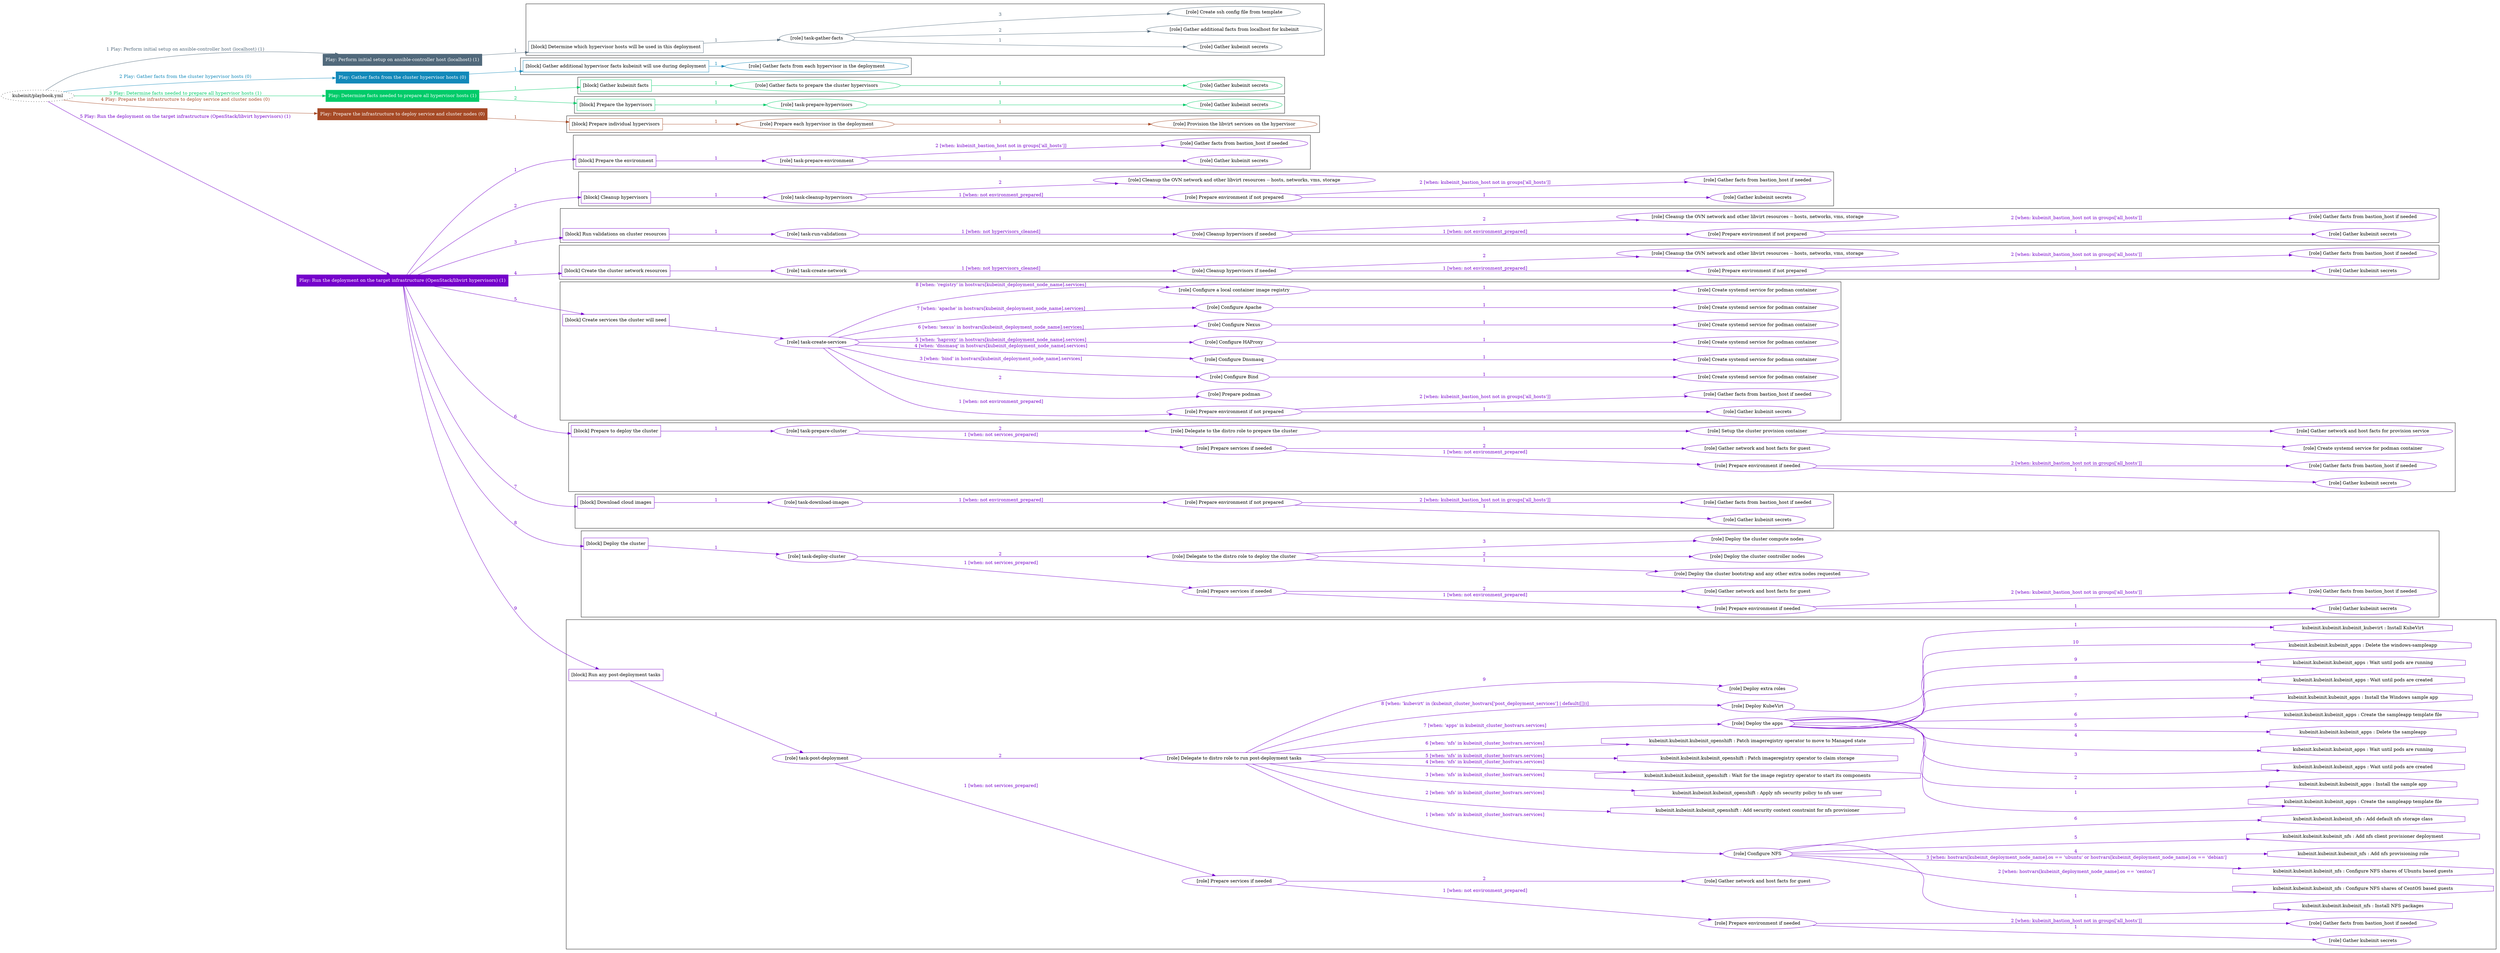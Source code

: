 digraph {
	graph [concentrate=true ordering=in rankdir=LR ratio=fill]
	edge [esep=5 sep=10]
	"kubeinit/playbook.yml" [URL="/home/runner/work/kubeinit/kubeinit/kubeinit/playbook.yml" id=playbook_bec18725 style=dotted]
	"kubeinit/playbook.yml" -> play_a5e98b83 [label="1 Play: Perform initial setup on ansible-controller host (localhost) (1)" color="#51697b" fontcolor="#51697b" id=edge_play_a5e98b83 labeltooltip="1 Play: Perform initial setup on ansible-controller host (localhost) (1)" tooltip="1 Play: Perform initial setup on ansible-controller host (localhost) (1)"]
	subgraph "Play: Perform initial setup on ansible-controller host (localhost) (1)" {
		play_a5e98b83 [label="Play: Perform initial setup on ansible-controller host (localhost) (1)" URL="/home/runner/work/kubeinit/kubeinit/kubeinit/playbook.yml" color="#51697b" fontcolor="#ffffff" id=play_a5e98b83 shape=box style=filled tooltip=localhost]
		play_a5e98b83 -> block_f7cd7b8c [label=1 color="#51697b" fontcolor="#51697b" id=edge_block_f7cd7b8c labeltooltip=1 tooltip=1]
		subgraph cluster_block_f7cd7b8c {
			block_f7cd7b8c [label="[block] Determine which hypervisor hosts will be used in this deployment" URL="/home/runner/work/kubeinit/kubeinit/kubeinit/playbook.yml" color="#51697b" id=block_f7cd7b8c labeltooltip="Determine which hypervisor hosts will be used in this deployment" shape=box tooltip="Determine which hypervisor hosts will be used in this deployment"]
			block_f7cd7b8c -> role_b38f262a [label="1 " color="#51697b" fontcolor="#51697b" id=edge_role_b38f262a labeltooltip="1 " tooltip="1 "]
			subgraph "task-gather-facts" {
				role_b38f262a [label="[role] task-gather-facts" URL="/home/runner/work/kubeinit/kubeinit/kubeinit/playbook.yml" color="#51697b" id=role_b38f262a tooltip="task-gather-facts"]
				role_b38f262a -> role_baff684c [label="1 " color="#51697b" fontcolor="#51697b" id=edge_role_baff684c labeltooltip="1 " tooltip="1 "]
				subgraph "Gather kubeinit secrets" {
					role_baff684c [label="[role] Gather kubeinit secrets" URL="/home/runner/.ansible/collections/ansible_collections/kubeinit/kubeinit/roles/kubeinit_prepare/tasks/build_hypervisors_group.yml" color="#51697b" id=role_baff684c tooltip="Gather kubeinit secrets"]
				}
				role_b38f262a -> role_27a4d297 [label="2 " color="#51697b" fontcolor="#51697b" id=edge_role_27a4d297 labeltooltip="2 " tooltip="2 "]
				subgraph "Gather additional facts from localhost for kubeinit" {
					role_27a4d297 [label="[role] Gather additional facts from localhost for kubeinit" URL="/home/runner/.ansible/collections/ansible_collections/kubeinit/kubeinit/roles/kubeinit_prepare/tasks/build_hypervisors_group.yml" color="#51697b" id=role_27a4d297 tooltip="Gather additional facts from localhost for kubeinit"]
				}
				role_b38f262a -> role_16dd4a70 [label="3 " color="#51697b" fontcolor="#51697b" id=edge_role_16dd4a70 labeltooltip="3 " tooltip="3 "]
				subgraph "Create ssh config file from template" {
					role_16dd4a70 [label="[role] Create ssh config file from template" URL="/home/runner/.ansible/collections/ansible_collections/kubeinit/kubeinit/roles/kubeinit_prepare/tasks/build_hypervisors_group.yml" color="#51697b" id=role_16dd4a70 tooltip="Create ssh config file from template"]
				}
			}
		}
	}
	"kubeinit/playbook.yml" -> play_863c5604 [label="2 Play: Gather facts from the cluster hypervisor hosts (0)" color="#1289ba" fontcolor="#1289ba" id=edge_play_863c5604 labeltooltip="2 Play: Gather facts from the cluster hypervisor hosts (0)" tooltip="2 Play: Gather facts from the cluster hypervisor hosts (0)"]
	subgraph "Play: Gather facts from the cluster hypervisor hosts (0)" {
		play_863c5604 [label="Play: Gather facts from the cluster hypervisor hosts (0)" URL="/home/runner/work/kubeinit/kubeinit/kubeinit/playbook.yml" color="#1289ba" fontcolor="#ffffff" id=play_863c5604 shape=box style=filled tooltip="Play: Gather facts from the cluster hypervisor hosts (0)"]
		play_863c5604 -> block_8508314f [label=1 color="#1289ba" fontcolor="#1289ba" id=edge_block_8508314f labeltooltip=1 tooltip=1]
		subgraph cluster_block_8508314f {
			block_8508314f [label="[block] Gather additional hypervisor facts kubeinit will use during deployment" URL="/home/runner/work/kubeinit/kubeinit/kubeinit/playbook.yml" color="#1289ba" id=block_8508314f labeltooltip="Gather additional hypervisor facts kubeinit will use during deployment" shape=box tooltip="Gather additional hypervisor facts kubeinit will use during deployment"]
			block_8508314f -> role_7eb648ed [label="1 " color="#1289ba" fontcolor="#1289ba" id=edge_role_7eb648ed labeltooltip="1 " tooltip="1 "]
			subgraph "Gather facts from each hypervisor in the deployment" {
				role_7eb648ed [label="[role] Gather facts from each hypervisor in the deployment" URL="/home/runner/work/kubeinit/kubeinit/kubeinit/playbook.yml" color="#1289ba" id=role_7eb648ed tooltip="Gather facts from each hypervisor in the deployment"]
			}
		}
	}
	"kubeinit/playbook.yml" -> play_a29e0bf9 [label="3 Play: Determine facts needed to prepare all hypervisor hosts (1)" color="#01cb69" fontcolor="#01cb69" id=edge_play_a29e0bf9 labeltooltip="3 Play: Determine facts needed to prepare all hypervisor hosts (1)" tooltip="3 Play: Determine facts needed to prepare all hypervisor hosts (1)"]
	subgraph "Play: Determine facts needed to prepare all hypervisor hosts (1)" {
		play_a29e0bf9 [label="Play: Determine facts needed to prepare all hypervisor hosts (1)" URL="/home/runner/work/kubeinit/kubeinit/kubeinit/playbook.yml" color="#01cb69" fontcolor="#ffffff" id=play_a29e0bf9 shape=box style=filled tooltip=localhost]
		play_a29e0bf9 -> block_dc509d4e [label=1 color="#01cb69" fontcolor="#01cb69" id=edge_block_dc509d4e labeltooltip=1 tooltip=1]
		subgraph cluster_block_dc509d4e {
			block_dc509d4e [label="[block] Gather kubeinit facts" URL="/home/runner/work/kubeinit/kubeinit/kubeinit/playbook.yml" color="#01cb69" id=block_dc509d4e labeltooltip="Gather kubeinit facts" shape=box tooltip="Gather kubeinit facts"]
			block_dc509d4e -> role_a7eb57f0 [label="1 " color="#01cb69" fontcolor="#01cb69" id=edge_role_a7eb57f0 labeltooltip="1 " tooltip="1 "]
			subgraph "Gather facts to prepare the cluster hypervisors" {
				role_a7eb57f0 [label="[role] Gather facts to prepare the cluster hypervisors" URL="/home/runner/work/kubeinit/kubeinit/kubeinit/playbook.yml" color="#01cb69" id=role_a7eb57f0 tooltip="Gather facts to prepare the cluster hypervisors"]
				role_a7eb57f0 -> role_1587b86a [label="1 " color="#01cb69" fontcolor="#01cb69" id=edge_role_1587b86a labeltooltip="1 " tooltip="1 "]
				subgraph "Gather kubeinit secrets" {
					role_1587b86a [label="[role] Gather kubeinit secrets" URL="/home/runner/.ansible/collections/ansible_collections/kubeinit/kubeinit/roles/kubeinit_prepare/tasks/gather_kubeinit_facts.yml" color="#01cb69" id=role_1587b86a tooltip="Gather kubeinit secrets"]
				}
			}
		}
		play_a29e0bf9 -> block_6a5ef07a [label=2 color="#01cb69" fontcolor="#01cb69" id=edge_block_6a5ef07a labeltooltip=2 tooltip=2]
		subgraph cluster_block_6a5ef07a {
			block_6a5ef07a [label="[block] Prepare the hypervisors" URL="/home/runner/work/kubeinit/kubeinit/kubeinit/playbook.yml" color="#01cb69" id=block_6a5ef07a labeltooltip="Prepare the hypervisors" shape=box tooltip="Prepare the hypervisors"]
			block_6a5ef07a -> role_92f47901 [label="1 " color="#01cb69" fontcolor="#01cb69" id=edge_role_92f47901 labeltooltip="1 " tooltip="1 "]
			subgraph "task-prepare-hypervisors" {
				role_92f47901 [label="[role] task-prepare-hypervisors" URL="/home/runner/work/kubeinit/kubeinit/kubeinit/playbook.yml" color="#01cb69" id=role_92f47901 tooltip="task-prepare-hypervisors"]
				role_92f47901 -> role_3003b09b [label="1 " color="#01cb69" fontcolor="#01cb69" id=edge_role_3003b09b labeltooltip="1 " tooltip="1 "]
				subgraph "Gather kubeinit secrets" {
					role_3003b09b [label="[role] Gather kubeinit secrets" URL="/home/runner/.ansible/collections/ansible_collections/kubeinit/kubeinit/roles/kubeinit_prepare/tasks/gather_kubeinit_facts.yml" color="#01cb69" id=role_3003b09b tooltip="Gather kubeinit secrets"]
				}
			}
		}
	}
	"kubeinit/playbook.yml" -> play_ee3a1576 [label="4 Play: Prepare the infrastructure to deploy service and cluster nodes (0)" color="#a64a26" fontcolor="#a64a26" id=edge_play_ee3a1576 labeltooltip="4 Play: Prepare the infrastructure to deploy service and cluster nodes (0)" tooltip="4 Play: Prepare the infrastructure to deploy service and cluster nodes (0)"]
	subgraph "Play: Prepare the infrastructure to deploy service and cluster nodes (0)" {
		play_ee3a1576 [label="Play: Prepare the infrastructure to deploy service and cluster nodes (0)" URL="/home/runner/work/kubeinit/kubeinit/kubeinit/playbook.yml" color="#a64a26" fontcolor="#ffffff" id=play_ee3a1576 shape=box style=filled tooltip="Play: Prepare the infrastructure to deploy service and cluster nodes (0)"]
		play_ee3a1576 -> block_88795d52 [label=1 color="#a64a26" fontcolor="#a64a26" id=edge_block_88795d52 labeltooltip=1 tooltip=1]
		subgraph cluster_block_88795d52 {
			block_88795d52 [label="[block] Prepare individual hypervisors" URL="/home/runner/work/kubeinit/kubeinit/kubeinit/playbook.yml" color="#a64a26" id=block_88795d52 labeltooltip="Prepare individual hypervisors" shape=box tooltip="Prepare individual hypervisors"]
			block_88795d52 -> role_f8289810 [label="1 " color="#a64a26" fontcolor="#a64a26" id=edge_role_f8289810 labeltooltip="1 " tooltip="1 "]
			subgraph "Prepare each hypervisor in the deployment" {
				role_f8289810 [label="[role] Prepare each hypervisor in the deployment" URL="/home/runner/work/kubeinit/kubeinit/kubeinit/playbook.yml" color="#a64a26" id=role_f8289810 tooltip="Prepare each hypervisor in the deployment"]
				role_f8289810 -> role_44998e99 [label="1 " color="#a64a26" fontcolor="#a64a26" id=edge_role_44998e99 labeltooltip="1 " tooltip="1 "]
				subgraph "Provision the libvirt services on the hypervisor" {
					role_44998e99 [label="[role] Provision the libvirt services on the hypervisor" URL="/home/runner/.ansible/collections/ansible_collections/kubeinit/kubeinit/roles/kubeinit_prepare/tasks/prepare_hypervisor.yml" color="#a64a26" id=role_44998e99 tooltip="Provision the libvirt services on the hypervisor"]
				}
			}
		}
	}
	"kubeinit/playbook.yml" -> play_61d29249 [label="5 Play: Run the deployment on the target infrastructure (OpenStack/libvirt hypervisors) (1)" color="#7501cb" fontcolor="#7501cb" id=edge_play_61d29249 labeltooltip="5 Play: Run the deployment on the target infrastructure (OpenStack/libvirt hypervisors) (1)" tooltip="5 Play: Run the deployment on the target infrastructure (OpenStack/libvirt hypervisors) (1)"]
	subgraph "Play: Run the deployment on the target infrastructure (OpenStack/libvirt hypervisors) (1)" {
		play_61d29249 [label="Play: Run the deployment on the target infrastructure (OpenStack/libvirt hypervisors) (1)" URL="/home/runner/work/kubeinit/kubeinit/kubeinit/playbook.yml" color="#7501cb" fontcolor="#ffffff" id=play_61d29249 shape=box style=filled tooltip=localhost]
		play_61d29249 -> block_3589e01d [label=1 color="#7501cb" fontcolor="#7501cb" id=edge_block_3589e01d labeltooltip=1 tooltip=1]
		subgraph cluster_block_3589e01d {
			block_3589e01d [label="[block] Prepare the environment" URL="/home/runner/work/kubeinit/kubeinit/kubeinit/playbook.yml" color="#7501cb" id=block_3589e01d labeltooltip="Prepare the environment" shape=box tooltip="Prepare the environment"]
			block_3589e01d -> role_5eba7782 [label="1 " color="#7501cb" fontcolor="#7501cb" id=edge_role_5eba7782 labeltooltip="1 " tooltip="1 "]
			subgraph "task-prepare-environment" {
				role_5eba7782 [label="[role] task-prepare-environment" URL="/home/runner/work/kubeinit/kubeinit/kubeinit/playbook.yml" color="#7501cb" id=role_5eba7782 tooltip="task-prepare-environment"]
				role_5eba7782 -> role_156910cf [label="1 " color="#7501cb" fontcolor="#7501cb" id=edge_role_156910cf labeltooltip="1 " tooltip="1 "]
				subgraph "Gather kubeinit secrets" {
					role_156910cf [label="[role] Gather kubeinit secrets" URL="/home/runner/.ansible/collections/ansible_collections/kubeinit/kubeinit/roles/kubeinit_prepare/tasks/gather_kubeinit_facts.yml" color="#7501cb" id=role_156910cf tooltip="Gather kubeinit secrets"]
				}
				role_5eba7782 -> role_ea3fb4d8 [label="2 [when: kubeinit_bastion_host not in groups['all_hosts']]" color="#7501cb" fontcolor="#7501cb" id=edge_role_ea3fb4d8 labeltooltip="2 [when: kubeinit_bastion_host not in groups['all_hosts']]" tooltip="2 [when: kubeinit_bastion_host not in groups['all_hosts']]"]
				subgraph "Gather facts from bastion_host if needed" {
					role_ea3fb4d8 [label="[role] Gather facts from bastion_host if needed" URL="/home/runner/.ansible/collections/ansible_collections/kubeinit/kubeinit/roles/kubeinit_prepare/tasks/main.yml" color="#7501cb" id=role_ea3fb4d8 tooltip="Gather facts from bastion_host if needed"]
				}
			}
		}
		play_61d29249 -> block_a53c2864 [label=2 color="#7501cb" fontcolor="#7501cb" id=edge_block_a53c2864 labeltooltip=2 tooltip=2]
		subgraph cluster_block_a53c2864 {
			block_a53c2864 [label="[block] Cleanup hypervisors" URL="/home/runner/work/kubeinit/kubeinit/kubeinit/playbook.yml" color="#7501cb" id=block_a53c2864 labeltooltip="Cleanup hypervisors" shape=box tooltip="Cleanup hypervisors"]
			block_a53c2864 -> role_7c703662 [label="1 " color="#7501cb" fontcolor="#7501cb" id=edge_role_7c703662 labeltooltip="1 " tooltip="1 "]
			subgraph "task-cleanup-hypervisors" {
				role_7c703662 [label="[role] task-cleanup-hypervisors" URL="/home/runner/work/kubeinit/kubeinit/kubeinit/playbook.yml" color="#7501cb" id=role_7c703662 tooltip="task-cleanup-hypervisors"]
				role_7c703662 -> role_a308e49d [label="1 [when: not environment_prepared]" color="#7501cb" fontcolor="#7501cb" id=edge_role_a308e49d labeltooltip="1 [when: not environment_prepared]" tooltip="1 [when: not environment_prepared]"]
				subgraph "Prepare environment if not prepared" {
					role_a308e49d [label="[role] Prepare environment if not prepared" URL="/home/runner/.ansible/collections/ansible_collections/kubeinit/kubeinit/roles/kubeinit_libvirt/tasks/cleanup_hypervisors.yml" color="#7501cb" id=role_a308e49d tooltip="Prepare environment if not prepared"]
					role_a308e49d -> role_f01210f1 [label="1 " color="#7501cb" fontcolor="#7501cb" id=edge_role_f01210f1 labeltooltip="1 " tooltip="1 "]
					subgraph "Gather kubeinit secrets" {
						role_f01210f1 [label="[role] Gather kubeinit secrets" URL="/home/runner/.ansible/collections/ansible_collections/kubeinit/kubeinit/roles/kubeinit_prepare/tasks/gather_kubeinit_facts.yml" color="#7501cb" id=role_f01210f1 tooltip="Gather kubeinit secrets"]
					}
					role_a308e49d -> role_019337d4 [label="2 [when: kubeinit_bastion_host not in groups['all_hosts']]" color="#7501cb" fontcolor="#7501cb" id=edge_role_019337d4 labeltooltip="2 [when: kubeinit_bastion_host not in groups['all_hosts']]" tooltip="2 [when: kubeinit_bastion_host not in groups['all_hosts']]"]
					subgraph "Gather facts from bastion_host if needed" {
						role_019337d4 [label="[role] Gather facts from bastion_host if needed" URL="/home/runner/.ansible/collections/ansible_collections/kubeinit/kubeinit/roles/kubeinit_prepare/tasks/main.yml" color="#7501cb" id=role_019337d4 tooltip="Gather facts from bastion_host if needed"]
					}
				}
				role_7c703662 -> role_89890e8a [label="2 " color="#7501cb" fontcolor="#7501cb" id=edge_role_89890e8a labeltooltip="2 " tooltip="2 "]
				subgraph "Cleanup the OVN network and other libvirt resources -- hosts, networks, vms, storage" {
					role_89890e8a [label="[role] Cleanup the OVN network and other libvirt resources -- hosts, networks, vms, storage" URL="/home/runner/.ansible/collections/ansible_collections/kubeinit/kubeinit/roles/kubeinit_libvirt/tasks/cleanup_hypervisors.yml" color="#7501cb" id=role_89890e8a tooltip="Cleanup the OVN network and other libvirt resources -- hosts, networks, vms, storage"]
				}
			}
		}
		play_61d29249 -> block_b2ce51bc [label=3 color="#7501cb" fontcolor="#7501cb" id=edge_block_b2ce51bc labeltooltip=3 tooltip=3]
		subgraph cluster_block_b2ce51bc {
			block_b2ce51bc [label="[block] Run validations on cluster resources" URL="/home/runner/work/kubeinit/kubeinit/kubeinit/playbook.yml" color="#7501cb" id=block_b2ce51bc labeltooltip="Run validations on cluster resources" shape=box tooltip="Run validations on cluster resources"]
			block_b2ce51bc -> role_b73a7f9f [label="1 " color="#7501cb" fontcolor="#7501cb" id=edge_role_b73a7f9f labeltooltip="1 " tooltip="1 "]
			subgraph "task-run-validations" {
				role_b73a7f9f [label="[role] task-run-validations" URL="/home/runner/work/kubeinit/kubeinit/kubeinit/playbook.yml" color="#7501cb" id=role_b73a7f9f tooltip="task-run-validations"]
				role_b73a7f9f -> role_3d6e39d1 [label="1 [when: not hypervisors_cleaned]" color="#7501cb" fontcolor="#7501cb" id=edge_role_3d6e39d1 labeltooltip="1 [when: not hypervisors_cleaned]" tooltip="1 [when: not hypervisors_cleaned]"]
				subgraph "Cleanup hypervisors if needed" {
					role_3d6e39d1 [label="[role] Cleanup hypervisors if needed" URL="/home/runner/.ansible/collections/ansible_collections/kubeinit/kubeinit/roles/kubeinit_validations/tasks/main.yml" color="#7501cb" id=role_3d6e39d1 tooltip="Cleanup hypervisors if needed"]
					role_3d6e39d1 -> role_3ed45072 [label="1 [when: not environment_prepared]" color="#7501cb" fontcolor="#7501cb" id=edge_role_3ed45072 labeltooltip="1 [when: not environment_prepared]" tooltip="1 [when: not environment_prepared]"]
					subgraph "Prepare environment if not prepared" {
						role_3ed45072 [label="[role] Prepare environment if not prepared" URL="/home/runner/.ansible/collections/ansible_collections/kubeinit/kubeinit/roles/kubeinit_libvirt/tasks/cleanup_hypervisors.yml" color="#7501cb" id=role_3ed45072 tooltip="Prepare environment if not prepared"]
						role_3ed45072 -> role_3c3ed05d [label="1 " color="#7501cb" fontcolor="#7501cb" id=edge_role_3c3ed05d labeltooltip="1 " tooltip="1 "]
						subgraph "Gather kubeinit secrets" {
							role_3c3ed05d [label="[role] Gather kubeinit secrets" URL="/home/runner/.ansible/collections/ansible_collections/kubeinit/kubeinit/roles/kubeinit_prepare/tasks/gather_kubeinit_facts.yml" color="#7501cb" id=role_3c3ed05d tooltip="Gather kubeinit secrets"]
						}
						role_3ed45072 -> role_aef3c5f2 [label="2 [when: kubeinit_bastion_host not in groups['all_hosts']]" color="#7501cb" fontcolor="#7501cb" id=edge_role_aef3c5f2 labeltooltip="2 [when: kubeinit_bastion_host not in groups['all_hosts']]" tooltip="2 [when: kubeinit_bastion_host not in groups['all_hosts']]"]
						subgraph "Gather facts from bastion_host if needed" {
							role_aef3c5f2 [label="[role] Gather facts from bastion_host if needed" URL="/home/runner/.ansible/collections/ansible_collections/kubeinit/kubeinit/roles/kubeinit_prepare/tasks/main.yml" color="#7501cb" id=role_aef3c5f2 tooltip="Gather facts from bastion_host if needed"]
						}
					}
					role_3d6e39d1 -> role_375ed9c5 [label="2 " color="#7501cb" fontcolor="#7501cb" id=edge_role_375ed9c5 labeltooltip="2 " tooltip="2 "]
					subgraph "Cleanup the OVN network and other libvirt resources -- hosts, networks, vms, storage" {
						role_375ed9c5 [label="[role] Cleanup the OVN network and other libvirt resources -- hosts, networks, vms, storage" URL="/home/runner/.ansible/collections/ansible_collections/kubeinit/kubeinit/roles/kubeinit_libvirt/tasks/cleanup_hypervisors.yml" color="#7501cb" id=role_375ed9c5 tooltip="Cleanup the OVN network and other libvirt resources -- hosts, networks, vms, storage"]
					}
				}
			}
		}
		play_61d29249 -> block_8881cc4e [label=4 color="#7501cb" fontcolor="#7501cb" id=edge_block_8881cc4e labeltooltip=4 tooltip=4]
		subgraph cluster_block_8881cc4e {
			block_8881cc4e [label="[block] Create the cluster network resources" URL="/home/runner/work/kubeinit/kubeinit/kubeinit/playbook.yml" color="#7501cb" id=block_8881cc4e labeltooltip="Create the cluster network resources" shape=box tooltip="Create the cluster network resources"]
			block_8881cc4e -> role_1154831f [label="1 " color="#7501cb" fontcolor="#7501cb" id=edge_role_1154831f labeltooltip="1 " tooltip="1 "]
			subgraph "task-create-network" {
				role_1154831f [label="[role] task-create-network" URL="/home/runner/work/kubeinit/kubeinit/kubeinit/playbook.yml" color="#7501cb" id=role_1154831f tooltip="task-create-network"]
				role_1154831f -> role_e340497b [label="1 [when: not hypervisors_cleaned]" color="#7501cb" fontcolor="#7501cb" id=edge_role_e340497b labeltooltip="1 [when: not hypervisors_cleaned]" tooltip="1 [when: not hypervisors_cleaned]"]
				subgraph "Cleanup hypervisors if needed" {
					role_e340497b [label="[role] Cleanup hypervisors if needed" URL="/home/runner/.ansible/collections/ansible_collections/kubeinit/kubeinit/roles/kubeinit_libvirt/tasks/create_network.yml" color="#7501cb" id=role_e340497b tooltip="Cleanup hypervisors if needed"]
					role_e340497b -> role_ab36656d [label="1 [when: not environment_prepared]" color="#7501cb" fontcolor="#7501cb" id=edge_role_ab36656d labeltooltip="1 [when: not environment_prepared]" tooltip="1 [when: not environment_prepared]"]
					subgraph "Prepare environment if not prepared" {
						role_ab36656d [label="[role] Prepare environment if not prepared" URL="/home/runner/.ansible/collections/ansible_collections/kubeinit/kubeinit/roles/kubeinit_libvirt/tasks/cleanup_hypervisors.yml" color="#7501cb" id=role_ab36656d tooltip="Prepare environment if not prepared"]
						role_ab36656d -> role_559104be [label="1 " color="#7501cb" fontcolor="#7501cb" id=edge_role_559104be labeltooltip="1 " tooltip="1 "]
						subgraph "Gather kubeinit secrets" {
							role_559104be [label="[role] Gather kubeinit secrets" URL="/home/runner/.ansible/collections/ansible_collections/kubeinit/kubeinit/roles/kubeinit_prepare/tasks/gather_kubeinit_facts.yml" color="#7501cb" id=role_559104be tooltip="Gather kubeinit secrets"]
						}
						role_ab36656d -> role_8f47ab12 [label="2 [when: kubeinit_bastion_host not in groups['all_hosts']]" color="#7501cb" fontcolor="#7501cb" id=edge_role_8f47ab12 labeltooltip="2 [when: kubeinit_bastion_host not in groups['all_hosts']]" tooltip="2 [when: kubeinit_bastion_host not in groups['all_hosts']]"]
						subgraph "Gather facts from bastion_host if needed" {
							role_8f47ab12 [label="[role] Gather facts from bastion_host if needed" URL="/home/runner/.ansible/collections/ansible_collections/kubeinit/kubeinit/roles/kubeinit_prepare/tasks/main.yml" color="#7501cb" id=role_8f47ab12 tooltip="Gather facts from bastion_host if needed"]
						}
					}
					role_e340497b -> role_6e5f176e [label="2 " color="#7501cb" fontcolor="#7501cb" id=edge_role_6e5f176e labeltooltip="2 " tooltip="2 "]
					subgraph "Cleanup the OVN network and other libvirt resources -- hosts, networks, vms, storage" {
						role_6e5f176e [label="[role] Cleanup the OVN network and other libvirt resources -- hosts, networks, vms, storage" URL="/home/runner/.ansible/collections/ansible_collections/kubeinit/kubeinit/roles/kubeinit_libvirt/tasks/cleanup_hypervisors.yml" color="#7501cb" id=role_6e5f176e tooltip="Cleanup the OVN network and other libvirt resources -- hosts, networks, vms, storage"]
					}
				}
			}
		}
		play_61d29249 -> block_f7403500 [label=5 color="#7501cb" fontcolor="#7501cb" id=edge_block_f7403500 labeltooltip=5 tooltip=5]
		subgraph cluster_block_f7403500 {
			block_f7403500 [label="[block] Create services the cluster will need" URL="/home/runner/work/kubeinit/kubeinit/kubeinit/playbook.yml" color="#7501cb" id=block_f7403500 labeltooltip="Create services the cluster will need" shape=box tooltip="Create services the cluster will need"]
			block_f7403500 -> role_3c1446f9 [label="1 " color="#7501cb" fontcolor="#7501cb" id=edge_role_3c1446f9 labeltooltip="1 " tooltip="1 "]
			subgraph "task-create-services" {
				role_3c1446f9 [label="[role] task-create-services" URL="/home/runner/work/kubeinit/kubeinit/kubeinit/playbook.yml" color="#7501cb" id=role_3c1446f9 tooltip="task-create-services"]
				role_3c1446f9 -> role_a64f9a42 [label="1 [when: not environment_prepared]" color="#7501cb" fontcolor="#7501cb" id=edge_role_a64f9a42 labeltooltip="1 [when: not environment_prepared]" tooltip="1 [when: not environment_prepared]"]
				subgraph "Prepare environment if not prepared" {
					role_a64f9a42 [label="[role] Prepare environment if not prepared" URL="/home/runner/.ansible/collections/ansible_collections/kubeinit/kubeinit/roles/kubeinit_services/tasks/main.yml" color="#7501cb" id=role_a64f9a42 tooltip="Prepare environment if not prepared"]
					role_a64f9a42 -> role_4181d470 [label="1 " color="#7501cb" fontcolor="#7501cb" id=edge_role_4181d470 labeltooltip="1 " tooltip="1 "]
					subgraph "Gather kubeinit secrets" {
						role_4181d470 [label="[role] Gather kubeinit secrets" URL="/home/runner/.ansible/collections/ansible_collections/kubeinit/kubeinit/roles/kubeinit_prepare/tasks/gather_kubeinit_facts.yml" color="#7501cb" id=role_4181d470 tooltip="Gather kubeinit secrets"]
					}
					role_a64f9a42 -> role_b30e4406 [label="2 [when: kubeinit_bastion_host not in groups['all_hosts']]" color="#7501cb" fontcolor="#7501cb" id=edge_role_b30e4406 labeltooltip="2 [when: kubeinit_bastion_host not in groups['all_hosts']]" tooltip="2 [when: kubeinit_bastion_host not in groups['all_hosts']]"]
					subgraph "Gather facts from bastion_host if needed" {
						role_b30e4406 [label="[role] Gather facts from bastion_host if needed" URL="/home/runner/.ansible/collections/ansible_collections/kubeinit/kubeinit/roles/kubeinit_prepare/tasks/main.yml" color="#7501cb" id=role_b30e4406 tooltip="Gather facts from bastion_host if needed"]
					}
				}
				role_3c1446f9 -> role_e88e6b9b [label="2 " color="#7501cb" fontcolor="#7501cb" id=edge_role_e88e6b9b labeltooltip="2 " tooltip="2 "]
				subgraph "Prepare podman" {
					role_e88e6b9b [label="[role] Prepare podman" URL="/home/runner/.ansible/collections/ansible_collections/kubeinit/kubeinit/roles/kubeinit_services/tasks/00_create_service_pod.yml" color="#7501cb" id=role_e88e6b9b tooltip="Prepare podman"]
				}
				role_3c1446f9 -> role_d7fe5ed1 [label="3 [when: 'bind' in hostvars[kubeinit_deployment_node_name].services]" color="#7501cb" fontcolor="#7501cb" id=edge_role_d7fe5ed1 labeltooltip="3 [when: 'bind' in hostvars[kubeinit_deployment_node_name].services]" tooltip="3 [when: 'bind' in hostvars[kubeinit_deployment_node_name].services]"]
				subgraph "Configure Bind" {
					role_d7fe5ed1 [label="[role] Configure Bind" URL="/home/runner/.ansible/collections/ansible_collections/kubeinit/kubeinit/roles/kubeinit_services/tasks/start_services_containers.yml" color="#7501cb" id=role_d7fe5ed1 tooltip="Configure Bind"]
					role_d7fe5ed1 -> role_3a51e060 [label="1 " color="#7501cb" fontcolor="#7501cb" id=edge_role_3a51e060 labeltooltip="1 " tooltip="1 "]
					subgraph "Create systemd service for podman container" {
						role_3a51e060 [label="[role] Create systemd service for podman container" URL="/home/runner/.ansible/collections/ansible_collections/kubeinit/kubeinit/roles/kubeinit_bind/tasks/main.yml" color="#7501cb" id=role_3a51e060 tooltip="Create systemd service for podman container"]
					}
				}
				role_3c1446f9 -> role_36ca1dab [label="4 [when: 'dnsmasq' in hostvars[kubeinit_deployment_node_name].services]" color="#7501cb" fontcolor="#7501cb" id=edge_role_36ca1dab labeltooltip="4 [when: 'dnsmasq' in hostvars[kubeinit_deployment_node_name].services]" tooltip="4 [when: 'dnsmasq' in hostvars[kubeinit_deployment_node_name].services]"]
				subgraph "Configure Dnsmasq" {
					role_36ca1dab [label="[role] Configure Dnsmasq" URL="/home/runner/.ansible/collections/ansible_collections/kubeinit/kubeinit/roles/kubeinit_services/tasks/start_services_containers.yml" color="#7501cb" id=role_36ca1dab tooltip="Configure Dnsmasq"]
					role_36ca1dab -> role_dfa1dfe3 [label="1 " color="#7501cb" fontcolor="#7501cb" id=edge_role_dfa1dfe3 labeltooltip="1 " tooltip="1 "]
					subgraph "Create systemd service for podman container" {
						role_dfa1dfe3 [label="[role] Create systemd service for podman container" URL="/home/runner/.ansible/collections/ansible_collections/kubeinit/kubeinit/roles/kubeinit_dnsmasq/tasks/main.yml" color="#7501cb" id=role_dfa1dfe3 tooltip="Create systemd service for podman container"]
					}
				}
				role_3c1446f9 -> role_15b345bf [label="5 [when: 'haproxy' in hostvars[kubeinit_deployment_node_name].services]" color="#7501cb" fontcolor="#7501cb" id=edge_role_15b345bf labeltooltip="5 [when: 'haproxy' in hostvars[kubeinit_deployment_node_name].services]" tooltip="5 [when: 'haproxy' in hostvars[kubeinit_deployment_node_name].services]"]
				subgraph "Configure HAProxy" {
					role_15b345bf [label="[role] Configure HAProxy" URL="/home/runner/.ansible/collections/ansible_collections/kubeinit/kubeinit/roles/kubeinit_services/tasks/start_services_containers.yml" color="#7501cb" id=role_15b345bf tooltip="Configure HAProxy"]
					role_15b345bf -> role_8adc47b5 [label="1 " color="#7501cb" fontcolor="#7501cb" id=edge_role_8adc47b5 labeltooltip="1 " tooltip="1 "]
					subgraph "Create systemd service for podman container" {
						role_8adc47b5 [label="[role] Create systemd service for podman container" URL="/home/runner/.ansible/collections/ansible_collections/kubeinit/kubeinit/roles/kubeinit_haproxy/tasks/main.yml" color="#7501cb" id=role_8adc47b5 tooltip="Create systemd service for podman container"]
					}
				}
				role_3c1446f9 -> role_706e916f [label="6 [when: 'nexus' in hostvars[kubeinit_deployment_node_name].services]" color="#7501cb" fontcolor="#7501cb" id=edge_role_706e916f labeltooltip="6 [when: 'nexus' in hostvars[kubeinit_deployment_node_name].services]" tooltip="6 [when: 'nexus' in hostvars[kubeinit_deployment_node_name].services]"]
				subgraph "Configure Nexus" {
					role_706e916f [label="[role] Configure Nexus" URL="/home/runner/.ansible/collections/ansible_collections/kubeinit/kubeinit/roles/kubeinit_services/tasks/start_services_containers.yml" color="#7501cb" id=role_706e916f tooltip="Configure Nexus"]
					role_706e916f -> role_ac330dd5 [label="1 " color="#7501cb" fontcolor="#7501cb" id=edge_role_ac330dd5 labeltooltip="1 " tooltip="1 "]
					subgraph "Create systemd service for podman container" {
						role_ac330dd5 [label="[role] Create systemd service for podman container" URL="/home/runner/.ansible/collections/ansible_collections/kubeinit/kubeinit/roles/kubeinit_nexus/tasks/main.yml" color="#7501cb" id=role_ac330dd5 tooltip="Create systemd service for podman container"]
					}
				}
				role_3c1446f9 -> role_4e121887 [label="7 [when: 'apache' in hostvars[kubeinit_deployment_node_name].services]" color="#7501cb" fontcolor="#7501cb" id=edge_role_4e121887 labeltooltip="7 [when: 'apache' in hostvars[kubeinit_deployment_node_name].services]" tooltip="7 [when: 'apache' in hostvars[kubeinit_deployment_node_name].services]"]
				subgraph "Configure Apache" {
					role_4e121887 [label="[role] Configure Apache" URL="/home/runner/.ansible/collections/ansible_collections/kubeinit/kubeinit/roles/kubeinit_services/tasks/start_services_containers.yml" color="#7501cb" id=role_4e121887 tooltip="Configure Apache"]
					role_4e121887 -> role_fef288e6 [label="1 " color="#7501cb" fontcolor="#7501cb" id=edge_role_fef288e6 labeltooltip="1 " tooltip="1 "]
					subgraph "Create systemd service for podman container" {
						role_fef288e6 [label="[role] Create systemd service for podman container" URL="/home/runner/.ansible/collections/ansible_collections/kubeinit/kubeinit/roles/kubeinit_apache/tasks/main.yml" color="#7501cb" id=role_fef288e6 tooltip="Create systemd service for podman container"]
					}
				}
				role_3c1446f9 -> role_8bb7ac6b [label="8 [when: 'registry' in hostvars[kubeinit_deployment_node_name].services]" color="#7501cb" fontcolor="#7501cb" id=edge_role_8bb7ac6b labeltooltip="8 [when: 'registry' in hostvars[kubeinit_deployment_node_name].services]" tooltip="8 [when: 'registry' in hostvars[kubeinit_deployment_node_name].services]"]
				subgraph "Configure a local container image registry" {
					role_8bb7ac6b [label="[role] Configure a local container image registry" URL="/home/runner/.ansible/collections/ansible_collections/kubeinit/kubeinit/roles/kubeinit_services/tasks/start_services_containers.yml" color="#7501cb" id=role_8bb7ac6b tooltip="Configure a local container image registry"]
					role_8bb7ac6b -> role_abd5cdaf [label="1 " color="#7501cb" fontcolor="#7501cb" id=edge_role_abd5cdaf labeltooltip="1 " tooltip="1 "]
					subgraph "Create systemd service for podman container" {
						role_abd5cdaf [label="[role] Create systemd service for podman container" URL="/home/runner/.ansible/collections/ansible_collections/kubeinit/kubeinit/roles/kubeinit_registry/tasks/main.yml" color="#7501cb" id=role_abd5cdaf tooltip="Create systemd service for podman container"]
					}
				}
			}
		}
		play_61d29249 -> block_c7ca823f [label=6 color="#7501cb" fontcolor="#7501cb" id=edge_block_c7ca823f labeltooltip=6 tooltip=6]
		subgraph cluster_block_c7ca823f {
			block_c7ca823f [label="[block] Prepare to deploy the cluster" URL="/home/runner/work/kubeinit/kubeinit/kubeinit/playbook.yml" color="#7501cb" id=block_c7ca823f labeltooltip="Prepare to deploy the cluster" shape=box tooltip="Prepare to deploy the cluster"]
			block_c7ca823f -> role_f331c867 [label="1 " color="#7501cb" fontcolor="#7501cb" id=edge_role_f331c867 labeltooltip="1 " tooltip="1 "]
			subgraph "task-prepare-cluster" {
				role_f331c867 [label="[role] task-prepare-cluster" URL="/home/runner/work/kubeinit/kubeinit/kubeinit/playbook.yml" color="#7501cb" id=role_f331c867 tooltip="task-prepare-cluster"]
				role_f331c867 -> role_c91ca5f7 [label="1 [when: not services_prepared]" color="#7501cb" fontcolor="#7501cb" id=edge_role_c91ca5f7 labeltooltip="1 [when: not services_prepared]" tooltip="1 [when: not services_prepared]"]
				subgraph "Prepare services if needed" {
					role_c91ca5f7 [label="[role] Prepare services if needed" URL="/home/runner/.ansible/collections/ansible_collections/kubeinit/kubeinit/roles/kubeinit_prepare/tasks/prepare_cluster.yml" color="#7501cb" id=role_c91ca5f7 tooltip="Prepare services if needed"]
					role_c91ca5f7 -> role_ac6c22a6 [label="1 [when: not environment_prepared]" color="#7501cb" fontcolor="#7501cb" id=edge_role_ac6c22a6 labeltooltip="1 [when: not environment_prepared]" tooltip="1 [when: not environment_prepared]"]
					subgraph "Prepare environment if needed" {
						role_ac6c22a6 [label="[role] Prepare environment if needed" URL="/home/runner/.ansible/collections/ansible_collections/kubeinit/kubeinit/roles/kubeinit_services/tasks/prepare_services.yml" color="#7501cb" id=role_ac6c22a6 tooltip="Prepare environment if needed"]
						role_ac6c22a6 -> role_9c61bbd2 [label="1 " color="#7501cb" fontcolor="#7501cb" id=edge_role_9c61bbd2 labeltooltip="1 " tooltip="1 "]
						subgraph "Gather kubeinit secrets" {
							role_9c61bbd2 [label="[role] Gather kubeinit secrets" URL="/home/runner/.ansible/collections/ansible_collections/kubeinit/kubeinit/roles/kubeinit_prepare/tasks/gather_kubeinit_facts.yml" color="#7501cb" id=role_9c61bbd2 tooltip="Gather kubeinit secrets"]
						}
						role_ac6c22a6 -> role_1664b234 [label="2 [when: kubeinit_bastion_host not in groups['all_hosts']]" color="#7501cb" fontcolor="#7501cb" id=edge_role_1664b234 labeltooltip="2 [when: kubeinit_bastion_host not in groups['all_hosts']]" tooltip="2 [when: kubeinit_bastion_host not in groups['all_hosts']]"]
						subgraph "Gather facts from bastion_host if needed" {
							role_1664b234 [label="[role] Gather facts from bastion_host if needed" URL="/home/runner/.ansible/collections/ansible_collections/kubeinit/kubeinit/roles/kubeinit_prepare/tasks/main.yml" color="#7501cb" id=role_1664b234 tooltip="Gather facts from bastion_host if needed"]
						}
					}
					role_c91ca5f7 -> role_8578ec26 [label="2 " color="#7501cb" fontcolor="#7501cb" id=edge_role_8578ec26 labeltooltip="2 " tooltip="2 "]
					subgraph "Gather network and host facts for guest" {
						role_8578ec26 [label="[role] Gather network and host facts for guest" URL="/home/runner/.ansible/collections/ansible_collections/kubeinit/kubeinit/roles/kubeinit_services/tasks/prepare_services.yml" color="#7501cb" id=role_8578ec26 tooltip="Gather network and host facts for guest"]
					}
				}
				role_f331c867 -> role_a74f3d99 [label="2 " color="#7501cb" fontcolor="#7501cb" id=edge_role_a74f3d99 labeltooltip="2 " tooltip="2 "]
				subgraph "Delegate to the distro role to prepare the cluster" {
					role_a74f3d99 [label="[role] Delegate to the distro role to prepare the cluster" URL="/home/runner/.ansible/collections/ansible_collections/kubeinit/kubeinit/roles/kubeinit_prepare/tasks/prepare_cluster.yml" color="#7501cb" id=role_a74f3d99 tooltip="Delegate to the distro role to prepare the cluster"]
					role_a74f3d99 -> role_1f5894e7 [label="1 " color="#7501cb" fontcolor="#7501cb" id=edge_role_1f5894e7 labeltooltip="1 " tooltip="1 "]
					subgraph "Setup the cluster provision container" {
						role_1f5894e7 [label="[role] Setup the cluster provision container" URL="/home/runner/.ansible/collections/ansible_collections/kubeinit/kubeinit/roles/kubeinit_openshift/tasks/prepare_cluster.yml" color="#7501cb" id=role_1f5894e7 tooltip="Setup the cluster provision container"]
						role_1f5894e7 -> role_8872e857 [label="1 " color="#7501cb" fontcolor="#7501cb" id=edge_role_8872e857 labeltooltip="1 " tooltip="1 "]
						subgraph "Create systemd service for podman container" {
							role_8872e857 [label="[role] Create systemd service for podman container" URL="/home/runner/.ansible/collections/ansible_collections/kubeinit/kubeinit/roles/kubeinit_services/tasks/create_provision_container.yml" color="#7501cb" id=role_8872e857 tooltip="Create systemd service for podman container"]
						}
						role_1f5894e7 -> role_5337ecb6 [label="2 " color="#7501cb" fontcolor="#7501cb" id=edge_role_5337ecb6 labeltooltip="2 " tooltip="2 "]
						subgraph "Gather network and host facts for provision service" {
							role_5337ecb6 [label="[role] Gather network and host facts for provision service" URL="/home/runner/.ansible/collections/ansible_collections/kubeinit/kubeinit/roles/kubeinit_services/tasks/create_provision_container.yml" color="#7501cb" id=role_5337ecb6 tooltip="Gather network and host facts for provision service"]
						}
					}
				}
			}
		}
		play_61d29249 -> block_d1104140 [label=7 color="#7501cb" fontcolor="#7501cb" id=edge_block_d1104140 labeltooltip=7 tooltip=7]
		subgraph cluster_block_d1104140 {
			block_d1104140 [label="[block] Download cloud images" URL="/home/runner/work/kubeinit/kubeinit/kubeinit/playbook.yml" color="#7501cb" id=block_d1104140 labeltooltip="Download cloud images" shape=box tooltip="Download cloud images"]
			block_d1104140 -> role_5cd099d5 [label="1 " color="#7501cb" fontcolor="#7501cb" id=edge_role_5cd099d5 labeltooltip="1 " tooltip="1 "]
			subgraph "task-download-images" {
				role_5cd099d5 [label="[role] task-download-images" URL="/home/runner/work/kubeinit/kubeinit/kubeinit/playbook.yml" color="#7501cb" id=role_5cd099d5 tooltip="task-download-images"]
				role_5cd099d5 -> role_cfccad29 [label="1 [when: not environment_prepared]" color="#7501cb" fontcolor="#7501cb" id=edge_role_cfccad29 labeltooltip="1 [when: not environment_prepared]" tooltip="1 [when: not environment_prepared]"]
				subgraph "Prepare environment if not prepared" {
					role_cfccad29 [label="[role] Prepare environment if not prepared" URL="/home/runner/.ansible/collections/ansible_collections/kubeinit/kubeinit/roles/kubeinit_libvirt/tasks/download_cloud_images.yml" color="#7501cb" id=role_cfccad29 tooltip="Prepare environment if not prepared"]
					role_cfccad29 -> role_e927e2b7 [label="1 " color="#7501cb" fontcolor="#7501cb" id=edge_role_e927e2b7 labeltooltip="1 " tooltip="1 "]
					subgraph "Gather kubeinit secrets" {
						role_e927e2b7 [label="[role] Gather kubeinit secrets" URL="/home/runner/.ansible/collections/ansible_collections/kubeinit/kubeinit/roles/kubeinit_prepare/tasks/gather_kubeinit_facts.yml" color="#7501cb" id=role_e927e2b7 tooltip="Gather kubeinit secrets"]
					}
					role_cfccad29 -> role_b3471f07 [label="2 [when: kubeinit_bastion_host not in groups['all_hosts']]" color="#7501cb" fontcolor="#7501cb" id=edge_role_b3471f07 labeltooltip="2 [when: kubeinit_bastion_host not in groups['all_hosts']]" tooltip="2 [when: kubeinit_bastion_host not in groups['all_hosts']]"]
					subgraph "Gather facts from bastion_host if needed" {
						role_b3471f07 [label="[role] Gather facts from bastion_host if needed" URL="/home/runner/.ansible/collections/ansible_collections/kubeinit/kubeinit/roles/kubeinit_prepare/tasks/main.yml" color="#7501cb" id=role_b3471f07 tooltip="Gather facts from bastion_host if needed"]
					}
				}
			}
		}
		play_61d29249 -> block_1a6cb19c [label=8 color="#7501cb" fontcolor="#7501cb" id=edge_block_1a6cb19c labeltooltip=8 tooltip=8]
		subgraph cluster_block_1a6cb19c {
			block_1a6cb19c [label="[block] Deploy the cluster" URL="/home/runner/work/kubeinit/kubeinit/kubeinit/playbook.yml" color="#7501cb" id=block_1a6cb19c labeltooltip="Deploy the cluster" shape=box tooltip="Deploy the cluster"]
			block_1a6cb19c -> role_3fe46747 [label="1 " color="#7501cb" fontcolor="#7501cb" id=edge_role_3fe46747 labeltooltip="1 " tooltip="1 "]
			subgraph "task-deploy-cluster" {
				role_3fe46747 [label="[role] task-deploy-cluster" URL="/home/runner/work/kubeinit/kubeinit/kubeinit/playbook.yml" color="#7501cb" id=role_3fe46747 tooltip="task-deploy-cluster"]
				role_3fe46747 -> role_5667fbca [label="1 [when: not services_prepared]" color="#7501cb" fontcolor="#7501cb" id=edge_role_5667fbca labeltooltip="1 [when: not services_prepared]" tooltip="1 [when: not services_prepared]"]
				subgraph "Prepare services if needed" {
					role_5667fbca [label="[role] Prepare services if needed" URL="/home/runner/.ansible/collections/ansible_collections/kubeinit/kubeinit/roles/kubeinit_prepare/tasks/deploy_cluster.yml" color="#7501cb" id=role_5667fbca tooltip="Prepare services if needed"]
					role_5667fbca -> role_ac8fd869 [label="1 [when: not environment_prepared]" color="#7501cb" fontcolor="#7501cb" id=edge_role_ac8fd869 labeltooltip="1 [when: not environment_prepared]" tooltip="1 [when: not environment_prepared]"]
					subgraph "Prepare environment if needed" {
						role_ac8fd869 [label="[role] Prepare environment if needed" URL="/home/runner/.ansible/collections/ansible_collections/kubeinit/kubeinit/roles/kubeinit_services/tasks/prepare_services.yml" color="#7501cb" id=role_ac8fd869 tooltip="Prepare environment if needed"]
						role_ac8fd869 -> role_7a19979d [label="1 " color="#7501cb" fontcolor="#7501cb" id=edge_role_7a19979d labeltooltip="1 " tooltip="1 "]
						subgraph "Gather kubeinit secrets" {
							role_7a19979d [label="[role] Gather kubeinit secrets" URL="/home/runner/.ansible/collections/ansible_collections/kubeinit/kubeinit/roles/kubeinit_prepare/tasks/gather_kubeinit_facts.yml" color="#7501cb" id=role_7a19979d tooltip="Gather kubeinit secrets"]
						}
						role_ac8fd869 -> role_b9886baa [label="2 [when: kubeinit_bastion_host not in groups['all_hosts']]" color="#7501cb" fontcolor="#7501cb" id=edge_role_b9886baa labeltooltip="2 [when: kubeinit_bastion_host not in groups['all_hosts']]" tooltip="2 [when: kubeinit_bastion_host not in groups['all_hosts']]"]
						subgraph "Gather facts from bastion_host if needed" {
							role_b9886baa [label="[role] Gather facts from bastion_host if needed" URL="/home/runner/.ansible/collections/ansible_collections/kubeinit/kubeinit/roles/kubeinit_prepare/tasks/main.yml" color="#7501cb" id=role_b9886baa tooltip="Gather facts from bastion_host if needed"]
						}
					}
					role_5667fbca -> role_a0e992f1 [label="2 " color="#7501cb" fontcolor="#7501cb" id=edge_role_a0e992f1 labeltooltip="2 " tooltip="2 "]
					subgraph "Gather network and host facts for guest" {
						role_a0e992f1 [label="[role] Gather network and host facts for guest" URL="/home/runner/.ansible/collections/ansible_collections/kubeinit/kubeinit/roles/kubeinit_services/tasks/prepare_services.yml" color="#7501cb" id=role_a0e992f1 tooltip="Gather network and host facts for guest"]
					}
				}
				role_3fe46747 -> role_dc5e314f [label="2 " color="#7501cb" fontcolor="#7501cb" id=edge_role_dc5e314f labeltooltip="2 " tooltip="2 "]
				subgraph "Delegate to the distro role to deploy the cluster" {
					role_dc5e314f [label="[role] Delegate to the distro role to deploy the cluster" URL="/home/runner/.ansible/collections/ansible_collections/kubeinit/kubeinit/roles/kubeinit_prepare/tasks/deploy_cluster.yml" color="#7501cb" id=role_dc5e314f tooltip="Delegate to the distro role to deploy the cluster"]
					role_dc5e314f -> role_f221c7d5 [label="1 " color="#7501cb" fontcolor="#7501cb" id=edge_role_f221c7d5 labeltooltip="1 " tooltip="1 "]
					subgraph "Deploy the cluster bootstrap and any other extra nodes requested" {
						role_f221c7d5 [label="[role] Deploy the cluster bootstrap and any other extra nodes requested" URL="/home/runner/.ansible/collections/ansible_collections/kubeinit/kubeinit/roles/kubeinit_openshift/tasks/main.yml" color="#7501cb" id=role_f221c7d5 tooltip="Deploy the cluster bootstrap and any other extra nodes requested"]
					}
					role_dc5e314f -> role_277f356e [label="2 " color="#7501cb" fontcolor="#7501cb" id=edge_role_277f356e labeltooltip="2 " tooltip="2 "]
					subgraph "Deploy the cluster controller nodes" {
						role_277f356e [label="[role] Deploy the cluster controller nodes" URL="/home/runner/.ansible/collections/ansible_collections/kubeinit/kubeinit/roles/kubeinit_openshift/tasks/main.yml" color="#7501cb" id=role_277f356e tooltip="Deploy the cluster controller nodes"]
					}
					role_dc5e314f -> role_a1a82a78 [label="3 " color="#7501cb" fontcolor="#7501cb" id=edge_role_a1a82a78 labeltooltip="3 " tooltip="3 "]
					subgraph "Deploy the cluster compute nodes" {
						role_a1a82a78 [label="[role] Deploy the cluster compute nodes" URL="/home/runner/.ansible/collections/ansible_collections/kubeinit/kubeinit/roles/kubeinit_openshift/tasks/main.yml" color="#7501cb" id=role_a1a82a78 tooltip="Deploy the cluster compute nodes"]
					}
				}
			}
		}
		play_61d29249 -> block_28a7a172 [label=9 color="#7501cb" fontcolor="#7501cb" id=edge_block_28a7a172 labeltooltip=9 tooltip=9]
		subgraph cluster_block_28a7a172 {
			block_28a7a172 [label="[block] Run any post-deployment tasks" URL="/home/runner/work/kubeinit/kubeinit/kubeinit/playbook.yml" color="#7501cb" id=block_28a7a172 labeltooltip="Run any post-deployment tasks" shape=box tooltip="Run any post-deployment tasks"]
			block_28a7a172 -> role_98440835 [label="1 " color="#7501cb" fontcolor="#7501cb" id=edge_role_98440835 labeltooltip="1 " tooltip="1 "]
			subgraph "task-post-deployment" {
				role_98440835 [label="[role] task-post-deployment" URL="/home/runner/work/kubeinit/kubeinit/kubeinit/playbook.yml" color="#7501cb" id=role_98440835 tooltip="task-post-deployment"]
				role_98440835 -> role_891cff23 [label="1 [when: not services_prepared]" color="#7501cb" fontcolor="#7501cb" id=edge_role_891cff23 labeltooltip="1 [when: not services_prepared]" tooltip="1 [when: not services_prepared]"]
				subgraph "Prepare services if needed" {
					role_891cff23 [label="[role] Prepare services if needed" URL="/home/runner/.ansible/collections/ansible_collections/kubeinit/kubeinit/roles/kubeinit_prepare/tasks/post_deployment.yml" color="#7501cb" id=role_891cff23 tooltip="Prepare services if needed"]
					role_891cff23 -> role_641afa71 [label="1 [when: not environment_prepared]" color="#7501cb" fontcolor="#7501cb" id=edge_role_641afa71 labeltooltip="1 [when: not environment_prepared]" tooltip="1 [when: not environment_prepared]"]
					subgraph "Prepare environment if needed" {
						role_641afa71 [label="[role] Prepare environment if needed" URL="/home/runner/.ansible/collections/ansible_collections/kubeinit/kubeinit/roles/kubeinit_services/tasks/prepare_services.yml" color="#7501cb" id=role_641afa71 tooltip="Prepare environment if needed"]
						role_641afa71 -> role_3c475cb0 [label="1 " color="#7501cb" fontcolor="#7501cb" id=edge_role_3c475cb0 labeltooltip="1 " tooltip="1 "]
						subgraph "Gather kubeinit secrets" {
							role_3c475cb0 [label="[role] Gather kubeinit secrets" URL="/home/runner/.ansible/collections/ansible_collections/kubeinit/kubeinit/roles/kubeinit_prepare/tasks/gather_kubeinit_facts.yml" color="#7501cb" id=role_3c475cb0 tooltip="Gather kubeinit secrets"]
						}
						role_641afa71 -> role_81a275b8 [label="2 [when: kubeinit_bastion_host not in groups['all_hosts']]" color="#7501cb" fontcolor="#7501cb" id=edge_role_81a275b8 labeltooltip="2 [when: kubeinit_bastion_host not in groups['all_hosts']]" tooltip="2 [when: kubeinit_bastion_host not in groups['all_hosts']]"]
						subgraph "Gather facts from bastion_host if needed" {
							role_81a275b8 [label="[role] Gather facts from bastion_host if needed" URL="/home/runner/.ansible/collections/ansible_collections/kubeinit/kubeinit/roles/kubeinit_prepare/tasks/main.yml" color="#7501cb" id=role_81a275b8 tooltip="Gather facts from bastion_host if needed"]
						}
					}
					role_891cff23 -> role_eaa3e955 [label="2 " color="#7501cb" fontcolor="#7501cb" id=edge_role_eaa3e955 labeltooltip="2 " tooltip="2 "]
					subgraph "Gather network and host facts for guest" {
						role_eaa3e955 [label="[role] Gather network and host facts for guest" URL="/home/runner/.ansible/collections/ansible_collections/kubeinit/kubeinit/roles/kubeinit_services/tasks/prepare_services.yml" color="#7501cb" id=role_eaa3e955 tooltip="Gather network and host facts for guest"]
					}
				}
				role_98440835 -> role_35e20cd1 [label="2 " color="#7501cb" fontcolor="#7501cb" id=edge_role_35e20cd1 labeltooltip="2 " tooltip="2 "]
				subgraph "Delegate to distro role to run post-deployment tasks" {
					role_35e20cd1 [label="[role] Delegate to distro role to run post-deployment tasks" URL="/home/runner/.ansible/collections/ansible_collections/kubeinit/kubeinit/roles/kubeinit_prepare/tasks/post_deployment.yml" color="#7501cb" id=role_35e20cd1 tooltip="Delegate to distro role to run post-deployment tasks"]
					role_35e20cd1 -> role_59555195 [label="1 [when: 'nfs' in kubeinit_cluster_hostvars.services]" color="#7501cb" fontcolor="#7501cb" id=edge_role_59555195 labeltooltip="1 [when: 'nfs' in kubeinit_cluster_hostvars.services]" tooltip="1 [when: 'nfs' in kubeinit_cluster_hostvars.services]"]
					subgraph "Configure NFS" {
						role_59555195 [label="[role] Configure NFS" URL="/home/runner/.ansible/collections/ansible_collections/kubeinit/kubeinit/roles/kubeinit_openshift/tasks/post_deployment_tasks.yml" color="#7501cb" id=role_59555195 tooltip="Configure NFS"]
						task_79f9d52c [label="kubeinit.kubeinit.kubeinit_nfs : Install NFS packages" URL="/home/runner/.ansible/collections/ansible_collections/kubeinit/kubeinit/roles/kubeinit_nfs/tasks/main.yml" color="#7501cb" id=task_79f9d52c shape=octagon tooltip="kubeinit.kubeinit.kubeinit_nfs : Install NFS packages"]
						role_59555195 -> task_79f9d52c [label="1 " color="#7501cb" fontcolor="#7501cb" id=edge_task_79f9d52c labeltooltip="1 " tooltip="1 "]
						task_cbc93448 [label="kubeinit.kubeinit.kubeinit_nfs : Configure NFS shares of CentOS based guests" URL="/home/runner/.ansible/collections/ansible_collections/kubeinit/kubeinit/roles/kubeinit_nfs/tasks/main.yml" color="#7501cb" id=task_cbc93448 shape=octagon tooltip="kubeinit.kubeinit.kubeinit_nfs : Configure NFS shares of CentOS based guests"]
						role_59555195 -> task_cbc93448 [label="2 [when: hostvars[kubeinit_deployment_node_name].os == 'centos']" color="#7501cb" fontcolor="#7501cb" id=edge_task_cbc93448 labeltooltip="2 [when: hostvars[kubeinit_deployment_node_name].os == 'centos']" tooltip="2 [when: hostvars[kubeinit_deployment_node_name].os == 'centos']"]
						task_dbb38725 [label="kubeinit.kubeinit.kubeinit_nfs : Configure NFS shares of Ubuntu based guests" URL="/home/runner/.ansible/collections/ansible_collections/kubeinit/kubeinit/roles/kubeinit_nfs/tasks/main.yml" color="#7501cb" id=task_dbb38725 shape=octagon tooltip="kubeinit.kubeinit.kubeinit_nfs : Configure NFS shares of Ubuntu based guests"]
						role_59555195 -> task_dbb38725 [label="3 [when: hostvars[kubeinit_deployment_node_name].os == 'ubuntu' or hostvars[kubeinit_deployment_node_name].os == 'debian']" color="#7501cb" fontcolor="#7501cb" id=edge_task_dbb38725 labeltooltip="3 [when: hostvars[kubeinit_deployment_node_name].os == 'ubuntu' or hostvars[kubeinit_deployment_node_name].os == 'debian']" tooltip="3 [when: hostvars[kubeinit_deployment_node_name].os == 'ubuntu' or hostvars[kubeinit_deployment_node_name].os == 'debian']"]
						task_81343704 [label="kubeinit.kubeinit.kubeinit_nfs : Add nfs provisioning role" URL="/home/runner/.ansible/collections/ansible_collections/kubeinit/kubeinit/roles/kubeinit_nfs/tasks/main.yml" color="#7501cb" id=task_81343704 shape=octagon tooltip="kubeinit.kubeinit.kubeinit_nfs : Add nfs provisioning role"]
						role_59555195 -> task_81343704 [label="4 " color="#7501cb" fontcolor="#7501cb" id=edge_task_81343704 labeltooltip="4 " tooltip="4 "]
						task_7795b028 [label="kubeinit.kubeinit.kubeinit_nfs : Add nfs client provisioner deployment" URL="/home/runner/.ansible/collections/ansible_collections/kubeinit/kubeinit/roles/kubeinit_nfs/tasks/main.yml" color="#7501cb" id=task_7795b028 shape=octagon tooltip="kubeinit.kubeinit.kubeinit_nfs : Add nfs client provisioner deployment"]
						role_59555195 -> task_7795b028 [label="5 " color="#7501cb" fontcolor="#7501cb" id=edge_task_7795b028 labeltooltip="5 " tooltip="5 "]
						task_d4f2ce81 [label="kubeinit.kubeinit.kubeinit_nfs : Add default nfs storage class" URL="/home/runner/.ansible/collections/ansible_collections/kubeinit/kubeinit/roles/kubeinit_nfs/tasks/main.yml" color="#7501cb" id=task_d4f2ce81 shape=octagon tooltip="kubeinit.kubeinit.kubeinit_nfs : Add default nfs storage class"]
						role_59555195 -> task_d4f2ce81 [label="6 " color="#7501cb" fontcolor="#7501cb" id=edge_task_d4f2ce81 labeltooltip="6 " tooltip="6 "]
					}
					task_1ba4b7d2 [label="kubeinit.kubeinit.kubeinit_openshift : Add security context constraint for nfs provisioner" URL="/home/runner/.ansible/collections/ansible_collections/kubeinit/kubeinit/roles/kubeinit_openshift/tasks/post_deployment_tasks.yml" color="#7501cb" id=task_1ba4b7d2 shape=octagon tooltip="kubeinit.kubeinit.kubeinit_openshift : Add security context constraint for nfs provisioner"]
					role_35e20cd1 -> task_1ba4b7d2 [label="2 [when: 'nfs' in kubeinit_cluster_hostvars.services]" color="#7501cb" fontcolor="#7501cb" id=edge_task_1ba4b7d2 labeltooltip="2 [when: 'nfs' in kubeinit_cluster_hostvars.services]" tooltip="2 [when: 'nfs' in kubeinit_cluster_hostvars.services]"]
					task_c71b3571 [label="kubeinit.kubeinit.kubeinit_openshift : Apply nfs security policy to nfs user" URL="/home/runner/.ansible/collections/ansible_collections/kubeinit/kubeinit/roles/kubeinit_openshift/tasks/post_deployment_tasks.yml" color="#7501cb" id=task_c71b3571 shape=octagon tooltip="kubeinit.kubeinit.kubeinit_openshift : Apply nfs security policy to nfs user"]
					role_35e20cd1 -> task_c71b3571 [label="3 [when: 'nfs' in kubeinit_cluster_hostvars.services]" color="#7501cb" fontcolor="#7501cb" id=edge_task_c71b3571 labeltooltip="3 [when: 'nfs' in kubeinit_cluster_hostvars.services]" tooltip="3 [when: 'nfs' in kubeinit_cluster_hostvars.services]"]
					task_16453f8e [label="kubeinit.kubeinit.kubeinit_openshift : Wait for the image registry operator to start its components" URL="/home/runner/.ansible/collections/ansible_collections/kubeinit/kubeinit/roles/kubeinit_openshift/tasks/post_deployment_tasks.yml" color="#7501cb" id=task_16453f8e shape=octagon tooltip="kubeinit.kubeinit.kubeinit_openshift : Wait for the image registry operator to start its components"]
					role_35e20cd1 -> task_16453f8e [label="4 [when: 'nfs' in kubeinit_cluster_hostvars.services]" color="#7501cb" fontcolor="#7501cb" id=edge_task_16453f8e labeltooltip="4 [when: 'nfs' in kubeinit_cluster_hostvars.services]" tooltip="4 [when: 'nfs' in kubeinit_cluster_hostvars.services]"]
					task_cec80f0f [label="kubeinit.kubeinit.kubeinit_openshift : Patch imageregistry operator to claim storage" URL="/home/runner/.ansible/collections/ansible_collections/kubeinit/kubeinit/roles/kubeinit_openshift/tasks/post_deployment_tasks.yml" color="#7501cb" id=task_cec80f0f shape=octagon tooltip="kubeinit.kubeinit.kubeinit_openshift : Patch imageregistry operator to claim storage"]
					role_35e20cd1 -> task_cec80f0f [label="5 [when: 'nfs' in kubeinit_cluster_hostvars.services]" color="#7501cb" fontcolor="#7501cb" id=edge_task_cec80f0f labeltooltip="5 [when: 'nfs' in kubeinit_cluster_hostvars.services]" tooltip="5 [when: 'nfs' in kubeinit_cluster_hostvars.services]"]
					task_c87298c9 [label="kubeinit.kubeinit.kubeinit_openshift : Patch imageregistry operator to move to Managed state" URL="/home/runner/.ansible/collections/ansible_collections/kubeinit/kubeinit/roles/kubeinit_openshift/tasks/post_deployment_tasks.yml" color="#7501cb" id=task_c87298c9 shape=octagon tooltip="kubeinit.kubeinit.kubeinit_openshift : Patch imageregistry operator to move to Managed state"]
					role_35e20cd1 -> task_c87298c9 [label="6 [when: 'nfs' in kubeinit_cluster_hostvars.services]" color="#7501cb" fontcolor="#7501cb" id=edge_task_c87298c9 labeltooltip="6 [when: 'nfs' in kubeinit_cluster_hostvars.services]" tooltip="6 [when: 'nfs' in kubeinit_cluster_hostvars.services]"]
					role_35e20cd1 -> role_86d35198 [label="7 [when: 'apps' in kubeinit_cluster_hostvars.services]" color="#7501cb" fontcolor="#7501cb" id=edge_role_86d35198 labeltooltip="7 [when: 'apps' in kubeinit_cluster_hostvars.services]" tooltip="7 [when: 'apps' in kubeinit_cluster_hostvars.services]"]
					subgraph "Deploy the apps" {
						role_86d35198 [label="[role] Deploy the apps" URL="/home/runner/.ansible/collections/ansible_collections/kubeinit/kubeinit/roles/kubeinit_openshift/tasks/post_deployment_tasks.yml" color="#7501cb" id=role_86d35198 tooltip="Deploy the apps"]
						task_0ee2a929 [label="kubeinit.kubeinit.kubeinit_apps : Create the sampleapp template file" URL="/home/runner/.ansible/collections/ansible_collections/kubeinit/kubeinit/roles/kubeinit_apps/tasks/sampleapp.yml" color="#7501cb" id=task_0ee2a929 shape=octagon tooltip="kubeinit.kubeinit.kubeinit_apps : Create the sampleapp template file"]
						role_86d35198 -> task_0ee2a929 [label="1 " color="#7501cb" fontcolor="#7501cb" id=edge_task_0ee2a929 labeltooltip="1 " tooltip="1 "]
						task_a2963099 [label="kubeinit.kubeinit.kubeinit_apps : Install the sample app" URL="/home/runner/.ansible/collections/ansible_collections/kubeinit/kubeinit/roles/kubeinit_apps/tasks/sampleapp.yml" color="#7501cb" id=task_a2963099 shape=octagon tooltip="kubeinit.kubeinit.kubeinit_apps : Install the sample app"]
						role_86d35198 -> task_a2963099 [label="2 " color="#7501cb" fontcolor="#7501cb" id=edge_task_a2963099 labeltooltip="2 " tooltip="2 "]
						task_0336f958 [label="kubeinit.kubeinit.kubeinit_apps : Wait until pods are created" URL="/home/runner/.ansible/collections/ansible_collections/kubeinit/kubeinit/roles/kubeinit_apps/tasks/sampleapp.yml" color="#7501cb" id=task_0336f958 shape=octagon tooltip="kubeinit.kubeinit.kubeinit_apps : Wait until pods are created"]
						role_86d35198 -> task_0336f958 [label="3 " color="#7501cb" fontcolor="#7501cb" id=edge_task_0336f958 labeltooltip="3 " tooltip="3 "]
						task_66be2064 [label="kubeinit.kubeinit.kubeinit_apps : Wait until pods are running" URL="/home/runner/.ansible/collections/ansible_collections/kubeinit/kubeinit/roles/kubeinit_apps/tasks/sampleapp.yml" color="#7501cb" id=task_66be2064 shape=octagon tooltip="kubeinit.kubeinit.kubeinit_apps : Wait until pods are running"]
						role_86d35198 -> task_66be2064 [label="4 " color="#7501cb" fontcolor="#7501cb" id=edge_task_66be2064 labeltooltip="4 " tooltip="4 "]
						task_d61348e8 [label="kubeinit.kubeinit.kubeinit_apps : Delete the sampleapp" URL="/home/runner/.ansible/collections/ansible_collections/kubeinit/kubeinit/roles/kubeinit_apps/tasks/sampleapp.yml" color="#7501cb" id=task_d61348e8 shape=octagon tooltip="kubeinit.kubeinit.kubeinit_apps : Delete the sampleapp"]
						role_86d35198 -> task_d61348e8 [label="5 " color="#7501cb" fontcolor="#7501cb" id=edge_task_d61348e8 labeltooltip="5 " tooltip="5 "]
						task_7378356b [label="kubeinit.kubeinit.kubeinit_apps : Create the sampleapp template file" URL="/home/runner/.ansible/collections/ansible_collections/kubeinit/kubeinit/roles/kubeinit_apps/tasks/win_sampleapp.yml" color="#7501cb" id=task_7378356b shape=octagon tooltip="kubeinit.kubeinit.kubeinit_apps : Create the sampleapp template file"]
						role_86d35198 -> task_7378356b [label="6 " color="#7501cb" fontcolor="#7501cb" id=edge_task_7378356b labeltooltip="6 " tooltip="6 "]
						task_88fac5ff [label="kubeinit.kubeinit.kubeinit_apps : Install the Windows sample app" URL="/home/runner/.ansible/collections/ansible_collections/kubeinit/kubeinit/roles/kubeinit_apps/tasks/win_sampleapp.yml" color="#7501cb" id=task_88fac5ff shape=octagon tooltip="kubeinit.kubeinit.kubeinit_apps : Install the Windows sample app"]
						role_86d35198 -> task_88fac5ff [label="7 " color="#7501cb" fontcolor="#7501cb" id=edge_task_88fac5ff labeltooltip="7 " tooltip="7 "]
						task_d24f1b39 [label="kubeinit.kubeinit.kubeinit_apps : Wait until pods are created" URL="/home/runner/.ansible/collections/ansible_collections/kubeinit/kubeinit/roles/kubeinit_apps/tasks/win_sampleapp.yml" color="#7501cb" id=task_d24f1b39 shape=octagon tooltip="kubeinit.kubeinit.kubeinit_apps : Wait until pods are created"]
						role_86d35198 -> task_d24f1b39 [label="8 " color="#7501cb" fontcolor="#7501cb" id=edge_task_d24f1b39 labeltooltip="8 " tooltip="8 "]
						task_5d3d5da6 [label="kubeinit.kubeinit.kubeinit_apps : Wait until pods are running" URL="/home/runner/.ansible/collections/ansible_collections/kubeinit/kubeinit/roles/kubeinit_apps/tasks/win_sampleapp.yml" color="#7501cb" id=task_5d3d5da6 shape=octagon tooltip="kubeinit.kubeinit.kubeinit_apps : Wait until pods are running"]
						role_86d35198 -> task_5d3d5da6 [label="9 " color="#7501cb" fontcolor="#7501cb" id=edge_task_5d3d5da6 labeltooltip="9 " tooltip="9 "]
						task_86aa0c5a [label="kubeinit.kubeinit.kubeinit_apps : Delete the windows-sampleapp" URL="/home/runner/.ansible/collections/ansible_collections/kubeinit/kubeinit/roles/kubeinit_apps/tasks/win_sampleapp.yml" color="#7501cb" id=task_86aa0c5a shape=octagon tooltip="kubeinit.kubeinit.kubeinit_apps : Delete the windows-sampleapp"]
						role_86d35198 -> task_86aa0c5a [label="10 " color="#7501cb" fontcolor="#7501cb" id=edge_task_86aa0c5a labeltooltip="10 " tooltip="10 "]
					}
					role_35e20cd1 -> role_3d7c8357 [label="8 [when: 'kubevirt' in (kubeinit_cluster_hostvars['post_deployment_services'] | default([]))]" color="#7501cb" fontcolor="#7501cb" id=edge_role_3d7c8357 labeltooltip="8 [when: 'kubevirt' in (kubeinit_cluster_hostvars['post_deployment_services'] | default([]))]" tooltip="8 [when: 'kubevirt' in (kubeinit_cluster_hostvars['post_deployment_services'] | default([]))]"]
					subgraph "Deploy KubeVirt" {
						role_3d7c8357 [label="[role] Deploy KubeVirt" URL="/home/runner/.ansible/collections/ansible_collections/kubeinit/kubeinit/roles/kubeinit_openshift/tasks/post_deployment_tasks.yml" color="#7501cb" id=role_3d7c8357 tooltip="Deploy KubeVirt"]
						task_a69088e1 [label="kubeinit.kubeinit.kubeinit_kubevirt : Install KubeVirt" URL="/home/runner/.ansible/collections/ansible_collections/kubeinit/kubeinit/roles/kubeinit_kubevirt/tasks/main.yml" color="#7501cb" id=task_a69088e1 shape=octagon tooltip="kubeinit.kubeinit.kubeinit_kubevirt : Install KubeVirt"]
						role_3d7c8357 -> task_a69088e1 [label="1 " color="#7501cb" fontcolor="#7501cb" id=edge_task_a69088e1 labeltooltip="1 " tooltip="1 "]
					}
					role_35e20cd1 -> role_45e3f564 [label="9 " color="#7501cb" fontcolor="#7501cb" id=edge_role_45e3f564 labeltooltip="9 " tooltip="9 "]
					subgraph "Deploy extra roles" {
						role_45e3f564 [label="[role] Deploy extra roles" URL="/home/runner/.ansible/collections/ansible_collections/kubeinit/kubeinit/roles/kubeinit_openshift/tasks/post_deployment_tasks.yml" color="#7501cb" id=role_45e3f564 tooltip="Deploy extra roles"]
					}
				}
			}
		}
	}
}
